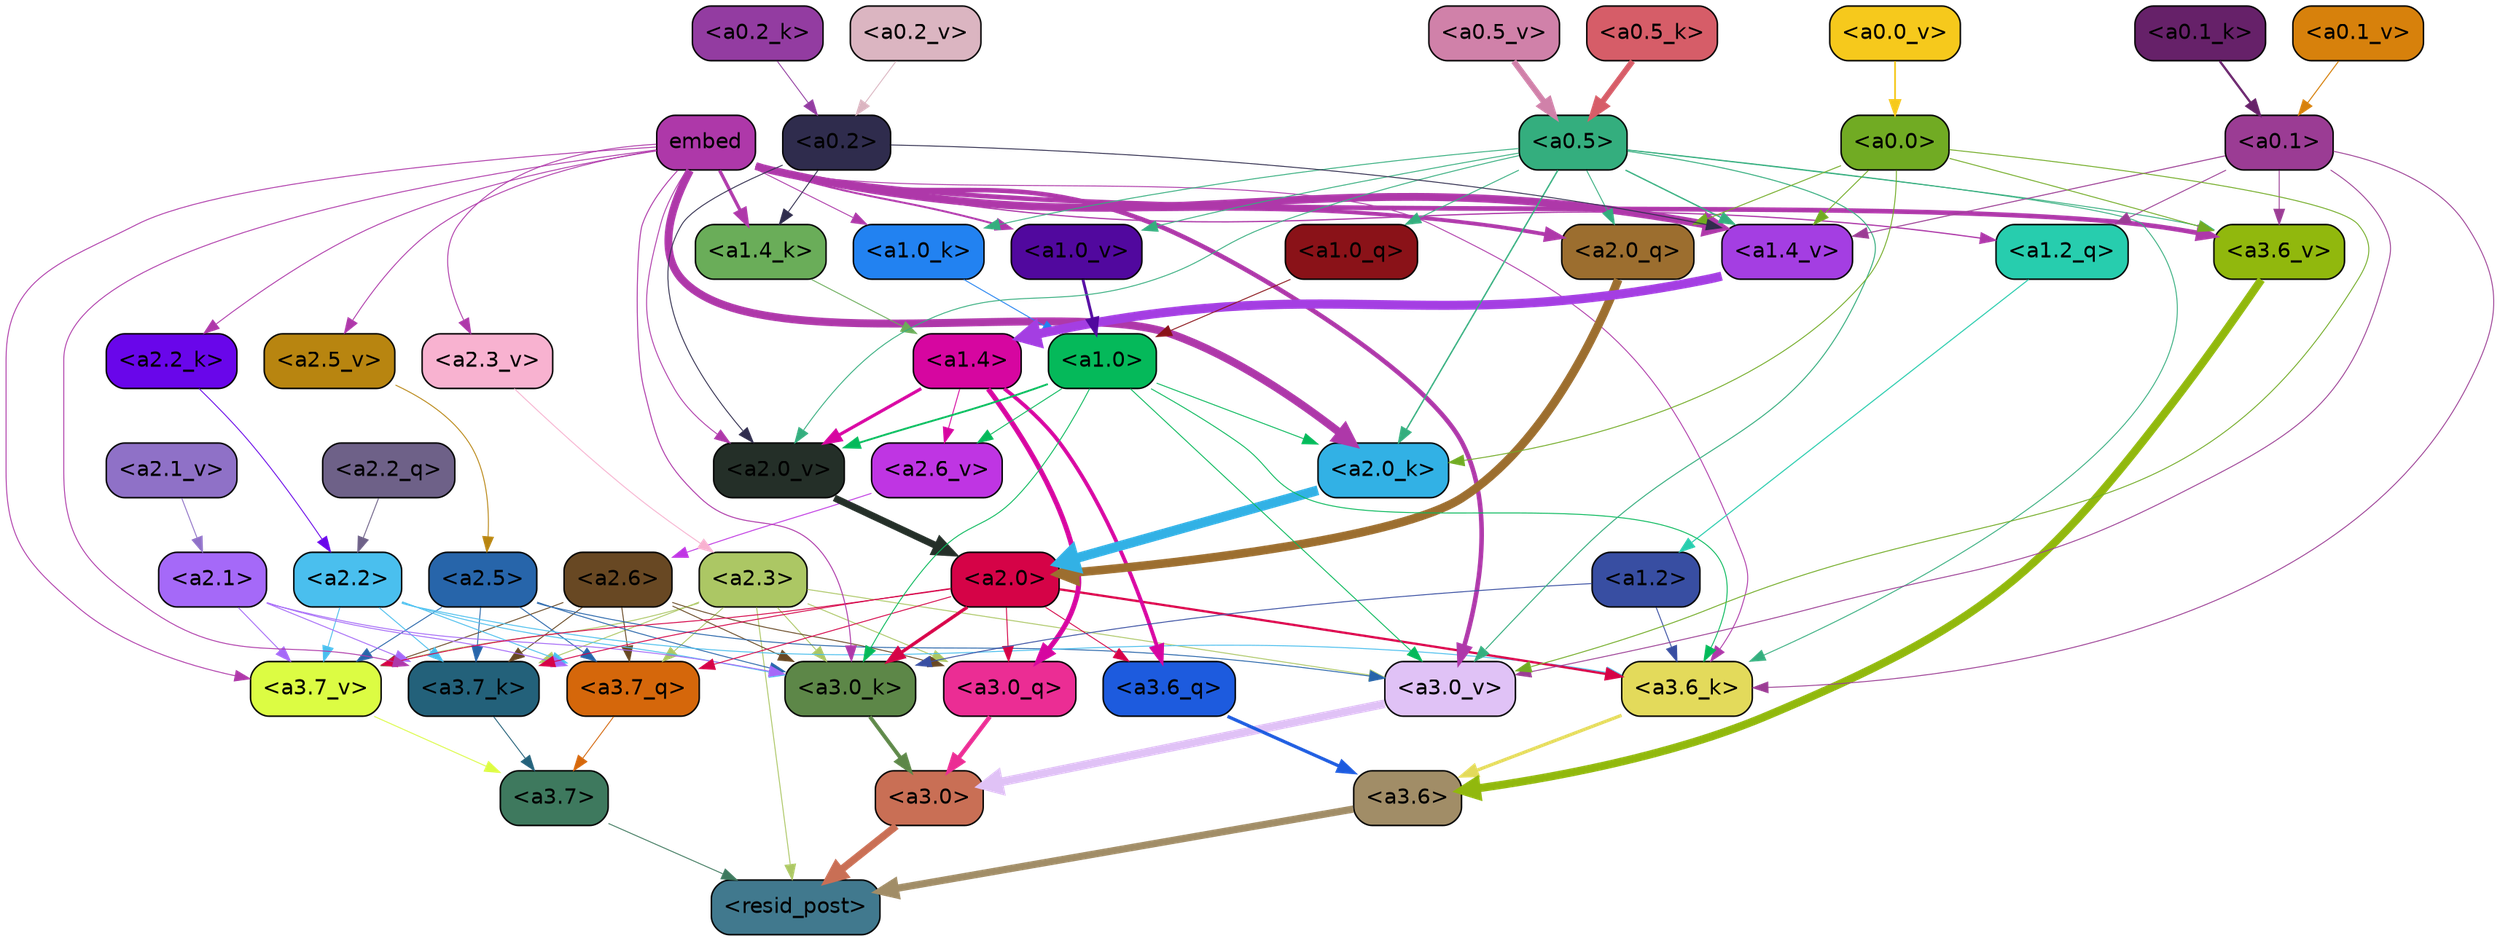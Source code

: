 strict digraph "" {
	graph [bgcolor=transparent,
		layout=dot,
		overlap=false,
		splines=true
	];
	"<a3.7>"	[color=black,
		fillcolor="#3e795e",
		fontname=Helvetica,
		shape=box,
		style="filled, rounded"];
	"<resid_post>"	[color=black,
		fillcolor="#41798e",
		fontname=Helvetica,
		shape=box,
		style="filled, rounded"];
	"<a3.7>" -> "<resid_post>"	[color="#3e795e",
		penwidth=0.6];
	"<a3.6>"	[color=black,
		fillcolor="#a18d67",
		fontname=Helvetica,
		shape=box,
		style="filled, rounded"];
	"<a3.6>" -> "<resid_post>"	[color="#a18d67",
		penwidth=4.7534414529800415];
	"<a3.0>"	[color=black,
		fillcolor="#c96f55",
		fontname=Helvetica,
		shape=box,
		style="filled, rounded"];
	"<a3.0>" -> "<resid_post>"	[color="#c96f55",
		penwidth=4.898576855659485];
	"<a2.3>"	[color=black,
		fillcolor="#acc764",
		fontname=Helvetica,
		shape=box,
		style="filled, rounded"];
	"<a2.3>" -> "<resid_post>"	[color="#acc764",
		penwidth=0.6];
	"<a3.7_q>"	[color=black,
		fillcolor="#d5670b",
		fontname=Helvetica,
		shape=box,
		style="filled, rounded"];
	"<a2.3>" -> "<a3.7_q>"	[color="#acc764",
		penwidth=0.6];
	"<a3.0_q>"	[color=black,
		fillcolor="#eb2d94",
		fontname=Helvetica,
		shape=box,
		style="filled, rounded"];
	"<a2.3>" -> "<a3.0_q>"	[color="#acc764",
		penwidth=0.6];
	"<a3.7_k>"	[color=black,
		fillcolor="#23617a",
		fontname=Helvetica,
		shape=box,
		style="filled, rounded"];
	"<a2.3>" -> "<a3.7_k>"	[color="#acc764",
		penwidth=0.6];
	"<a3.0_k>"	[color=black,
		fillcolor="#5d8748",
		fontname=Helvetica,
		shape=box,
		style="filled, rounded"];
	"<a2.3>" -> "<a3.0_k>"	[color="#acc764",
		penwidth=0.6];
	"<a3.7_v>"	[color=black,
		fillcolor="#dcfc43",
		fontname=Helvetica,
		shape=box,
		style="filled, rounded"];
	"<a2.3>" -> "<a3.7_v>"	[color="#acc764",
		penwidth=0.6];
	"<a3.0_v>"	[color=black,
		fillcolor="#e0c2f6",
		fontname=Helvetica,
		shape=box,
		style="filled, rounded"];
	"<a2.3>" -> "<a3.0_v>"	[color="#acc764",
		penwidth=0.6];
	"<a3.7_q>" -> "<a3.7>"	[color="#d5670b",
		penwidth=0.6];
	"<a3.6_q>"	[color=black,
		fillcolor="#1d5bde",
		fontname=Helvetica,
		shape=box,
		style="filled, rounded"];
	"<a3.6_q>" -> "<a3.6>"	[color="#1d5bde",
		penwidth=2.160832464694977];
	"<a3.0_q>" -> "<a3.0>"	[color="#eb2d94",
		penwidth=2.870753765106201];
	"<a3.7_k>" -> "<a3.7>"	[color="#23617a",
		penwidth=0.6];
	"<a3.6_k>"	[color=black,
		fillcolor="#e3da5b",
		fontname=Helvetica,
		shape=box,
		style="filled, rounded"];
	"<a3.6_k>" -> "<a3.6>"	[color="#e3da5b",
		penwidth=2.13908451795578];
	"<a3.0_k>" -> "<a3.0>"	[color="#5d8748",
		penwidth=2.520303964614868];
	"<a3.7_v>" -> "<a3.7>"	[color="#dcfc43",
		penwidth=0.6];
	"<a3.6_v>"	[color=black,
		fillcolor="#91b80d",
		fontname=Helvetica,
		shape=box,
		style="filled, rounded"];
	"<a3.6_v>" -> "<a3.6>"	[color="#91b80d",
		penwidth=5.297133803367615];
	"<a3.0_v>" -> "<a3.0>"	[color="#e0c2f6",
		penwidth=5.680712580680847];
	"<a2.6>"	[color=black,
		fillcolor="#684823",
		fontname=Helvetica,
		shape=box,
		style="filled, rounded"];
	"<a2.6>" -> "<a3.7_q>"	[color="#684823",
		penwidth=0.6];
	"<a2.6>" -> "<a3.0_q>"	[color="#684823",
		penwidth=0.6];
	"<a2.6>" -> "<a3.7_k>"	[color="#684823",
		penwidth=0.6];
	"<a2.6>" -> "<a3.0_k>"	[color="#684823",
		penwidth=0.6];
	"<a2.6>" -> "<a3.7_v>"	[color="#684823",
		penwidth=0.6];
	"<a2.5>"	[color=black,
		fillcolor="#2765aa",
		fontname=Helvetica,
		shape=box,
		style="filled, rounded"];
	"<a2.5>" -> "<a3.7_q>"	[color="#2765aa",
		penwidth=0.6];
	"<a2.5>" -> "<a3.7_k>"	[color="#2765aa",
		penwidth=0.6];
	"<a2.5>" -> "<a3.0_k>"	[color="#2765aa",
		penwidth=0.6];
	"<a2.5>" -> "<a3.7_v>"	[color="#2765aa",
		penwidth=0.6];
	"<a2.5>" -> "<a3.0_v>"	[color="#2765aa",
		penwidth=0.6];
	"<a2.2>"	[color=black,
		fillcolor="#4abfee",
		fontname=Helvetica,
		shape=box,
		style="filled, rounded"];
	"<a2.2>" -> "<a3.7_q>"	[color="#4abfee",
		penwidth=0.6];
	"<a2.2>" -> "<a3.7_k>"	[color="#4abfee",
		penwidth=0.6];
	"<a2.2>" -> "<a3.6_k>"	[color="#4abfee",
		penwidth=0.6];
	"<a2.2>" -> "<a3.0_k>"	[color="#4abfee",
		penwidth=0.6];
	"<a2.2>" -> "<a3.7_v>"	[color="#4abfee",
		penwidth=0.6];
	"<a2.1>"	[color=black,
		fillcolor="#a569f8",
		fontname=Helvetica,
		shape=box,
		style="filled, rounded"];
	"<a2.1>" -> "<a3.7_q>"	[color="#a569f8",
		penwidth=0.6];
	"<a2.1>" -> "<a3.7_k>"	[color="#a569f8",
		penwidth=0.6];
	"<a2.1>" -> "<a3.0_k>"	[color="#a569f8",
		penwidth=0.6];
	"<a2.1>" -> "<a3.7_v>"	[color="#a569f8",
		penwidth=0.6];
	"<a2.0>"	[color=black,
		fillcolor="#d50347",
		fontname=Helvetica,
		shape=box,
		style="filled, rounded"];
	"<a2.0>" -> "<a3.7_q>"	[color="#d50347",
		penwidth=0.6];
	"<a2.0>" -> "<a3.6_q>"	[color="#d50347",
		penwidth=0.6];
	"<a2.0>" -> "<a3.0_q>"	[color="#d50347",
		penwidth=0.6];
	"<a2.0>" -> "<a3.7_k>"	[color="#d50347",
		penwidth=0.6];
	"<a2.0>" -> "<a3.6_k>"	[color="#d50347",
		penwidth=1.4957321882247925];
	"<a2.0>" -> "<a3.0_k>"	[color="#d50347",
		penwidth=2.18752121925354];
	"<a2.0>" -> "<a3.7_v>"	[color="#d50347",
		penwidth=0.6];
	"<a1.4>"	[color=black,
		fillcolor="#d606a0",
		fontname=Helvetica,
		shape=box,
		style="filled, rounded"];
	"<a1.4>" -> "<a3.6_q>"	[color="#d606a0",
		penwidth=2.4829938411712646];
	"<a1.4>" -> "<a3.0_q>"	[color="#d606a0",
		penwidth=3.299744725227356];
	"<a2.6_v>"	[color=black,
		fillcolor="#bf35e3",
		fontname=Helvetica,
		shape=box,
		style="filled, rounded"];
	"<a1.4>" -> "<a2.6_v>"	[color="#d606a0",
		penwidth=0.6];
	"<a2.0_v>"	[color=black,
		fillcolor="#242f28",
		fontname=Helvetica,
		shape=box,
		style="filled, rounded"];
	"<a1.4>" -> "<a2.0_v>"	[color="#d606a0",
		penwidth=2.092592429369688];
	embed	[color=black,
		fillcolor="#ae38a9",
		fontname=Helvetica,
		shape=box,
		style="filled, rounded"];
	embed -> "<a3.7_k>"	[color="#ae38a9",
		penwidth=0.6];
	embed -> "<a3.6_k>"	[color="#ae38a9",
		penwidth=0.6];
	embed -> "<a3.0_k>"	[color="#ae38a9",
		penwidth=0.6394047290086746];
	embed -> "<a3.7_v>"	[color="#ae38a9",
		penwidth=0.6];
	embed -> "<a3.6_v>"	[color="#ae38a9",
		penwidth=3.067279100418091];
	embed -> "<a3.0_v>"	[color="#ae38a9",
		penwidth=3.0212591886520386];
	"<a2.0_q>"	[color=black,
		fillcolor="#9c6e2f",
		fontname=Helvetica,
		shape=box,
		style="filled, rounded"];
	embed -> "<a2.0_q>"	[color="#ae38a9",
		penwidth=2.5355080366134644];
	"<a2.2_k>"	[color=black,
		fillcolor="#6906ea",
		fontname=Helvetica,
		shape=box,
		style="filled, rounded"];
	embed -> "<a2.2_k>"	[color="#ae38a9",
		penwidth=0.6];
	"<a2.0_k>"	[color=black,
		fillcolor="#32b1e5",
		fontname=Helvetica,
		shape=box,
		style="filled, rounded"];
	embed -> "<a2.0_k>"	[color="#ae38a9",
		penwidth=5.2180726528167725];
	"<a2.5_v>"	[color=black,
		fillcolor="#b88510",
		fontname=Helvetica,
		shape=box,
		style="filled, rounded"];
	embed -> "<a2.5_v>"	[color="#ae38a9",
		penwidth=0.6];
	"<a2.3_v>"	[color=black,
		fillcolor="#f8b2d0",
		fontname=Helvetica,
		shape=box,
		style="filled, rounded"];
	embed -> "<a2.3_v>"	[color="#ae38a9",
		penwidth=0.6];
	embed -> "<a2.0_v>"	[color="#ae38a9",
		penwidth=0.6];
	"<a1.2_q>"	[color=black,
		fillcolor="#27cdae",
		fontname=Helvetica,
		shape=box,
		style="filled, rounded"];
	embed -> "<a1.2_q>"	[color="#ae38a9",
		penwidth=0.8094894886016846];
	"<a1.4_k>"	[color=black,
		fillcolor="#6aad59",
		fontname=Helvetica,
		shape=box,
		style="filled, rounded"];
	embed -> "<a1.4_k>"	[color="#ae38a9",
		penwidth=2.1732678413391113];
	"<a1.0_k>"	[color=black,
		fillcolor="#2282f1",
		fontname=Helvetica,
		shape=box,
		style="filled, rounded"];
	embed -> "<a1.0_k>"	[color="#ae38a9",
		penwidth=0.6];
	"<a1.4_v>"	[color=black,
		fillcolor="#a43ee2",
		fontname=Helvetica,
		shape=box,
		style="filled, rounded"];
	embed -> "<a1.4_v>"	[color="#ae38a9",
		penwidth=5.162249565124512];
	"<a1.0_v>"	[color=black,
		fillcolor="#51089e",
		fontname=Helvetica,
		shape=box,
		style="filled, rounded"];
	embed -> "<a1.0_v>"	[color="#ae38a9",
		penwidth=1.26457279920578];
	"<a1.2>"	[color=black,
		fillcolor="#384ea2",
		fontname=Helvetica,
		shape=box,
		style="filled, rounded"];
	"<a1.2>" -> "<a3.6_k>"	[color="#384ea2",
		penwidth=0.6];
	"<a1.2>" -> "<a3.0_k>"	[color="#384ea2",
		penwidth=0.6];
	"<a1.0>"	[color=black,
		fillcolor="#05b95a",
		fontname=Helvetica,
		shape=box,
		style="filled, rounded"];
	"<a1.0>" -> "<a3.6_k>"	[color="#05b95a",
		penwidth=0.6];
	"<a1.0>" -> "<a3.0_k>"	[color="#05b95a",
		penwidth=0.6];
	"<a1.0>" -> "<a3.0_v>"	[color="#05b95a",
		penwidth=0.6];
	"<a1.0>" -> "<a2.0_k>"	[color="#05b95a",
		penwidth=0.6];
	"<a1.0>" -> "<a2.6_v>"	[color="#05b95a",
		penwidth=0.6];
	"<a1.0>" -> "<a2.0_v>"	[color="#05b95a",
		penwidth=1.2132605910301208];
	"<a0.5>"	[color=black,
		fillcolor="#34ae7e",
		fontname=Helvetica,
		shape=box,
		style="filled, rounded"];
	"<a0.5>" -> "<a3.6_k>"	[color="#34ae7e",
		penwidth=0.6];
	"<a0.5>" -> "<a3.6_v>"	[color="#34ae7e",
		penwidth=0.6];
	"<a0.5>" -> "<a3.0_v>"	[color="#34ae7e",
		penwidth=0.648682102560997];
	"<a0.5>" -> "<a2.0_q>"	[color="#34ae7e",
		penwidth=0.6];
	"<a0.5>" -> "<a2.0_k>"	[color="#34ae7e",
		penwidth=0.9236047863960266];
	"<a0.5>" -> "<a2.0_v>"	[color="#34ae7e",
		penwidth=0.6];
	"<a1.0_q>"	[color=black,
		fillcolor="#8a1218",
		fontname=Helvetica,
		shape=box,
		style="filled, rounded"];
	"<a0.5>" -> "<a1.0_q>"	[color="#34ae7e",
		penwidth=0.6];
	"<a0.5>" -> "<a1.0_k>"	[color="#34ae7e",
		penwidth=0.6];
	"<a0.5>" -> "<a1.4_v>"	[color="#34ae7e",
		penwidth=0.8783596754074097];
	"<a0.5>" -> "<a1.0_v>"	[color="#34ae7e",
		penwidth=0.6];
	"<a0.1>"	[color=black,
		fillcolor="#9b3c94",
		fontname=Helvetica,
		shape=box,
		style="filled, rounded"];
	"<a0.1>" -> "<a3.6_k>"	[color="#9b3c94",
		penwidth=0.6];
	"<a0.1>" -> "<a3.6_v>"	[color="#9b3c94",
		penwidth=0.6];
	"<a0.1>" -> "<a3.0_v>"	[color="#9b3c94",
		penwidth=0.6];
	"<a0.1>" -> "<a1.2_q>"	[color="#9b3c94",
		penwidth=0.6];
	"<a0.1>" -> "<a1.4_v>"	[color="#9b3c94",
		penwidth=0.6490728855133057];
	"<a0.0>"	[color=black,
		fillcolor="#71ab23",
		fontname=Helvetica,
		shape=box,
		style="filled, rounded"];
	"<a0.0>" -> "<a3.6_v>"	[color="#71ab23",
		penwidth=0.6];
	"<a0.0>" -> "<a3.0_v>"	[color="#71ab23",
		penwidth=0.6];
	"<a0.0>" -> "<a2.0_q>"	[color="#71ab23",
		penwidth=0.6];
	"<a0.0>" -> "<a2.0_k>"	[color="#71ab23",
		penwidth=0.6];
	"<a0.0>" -> "<a1.4_v>"	[color="#71ab23",
		penwidth=0.6];
	"<a2.2_q>"	[color=black,
		fillcolor="#6e6188",
		fontname=Helvetica,
		shape=box,
		style="filled, rounded"];
	"<a2.2_q>" -> "<a2.2>"	[color="#6e6188",
		penwidth=0.6];
	"<a2.0_q>" -> "<a2.0>"	[color="#9c6e2f",
		penwidth=5.681910276412964];
	"<a2.2_k>" -> "<a2.2>"	[color="#6906ea",
		penwidth=0.6];
	"<a2.0_k>" -> "<a2.0>"	[color="#32b1e5",
		penwidth=6.447777509689331];
	"<a2.6_v>" -> "<a2.6>"	[color="#bf35e3",
		penwidth=0.6];
	"<a2.5_v>" -> "<a2.5>"	[color="#b88510",
		penwidth=0.6];
	"<a2.3_v>" -> "<a2.3>"	[color="#f8b2d0",
		penwidth=0.6];
	"<a2.1_v>"	[color=black,
		fillcolor="#8f71c7",
		fontname=Helvetica,
		shape=box,
		style="filled, rounded"];
	"<a2.1_v>" -> "<a2.1>"	[color="#8f71c7",
		penwidth=0.6];
	"<a2.0_v>" -> "<a2.0>"	[color="#242f28",
		penwidth=4.5695202350616455];
	"<a0.2>"	[color=black,
		fillcolor="#2f2c4d",
		fontname=Helvetica,
		shape=box,
		style="filled, rounded"];
	"<a0.2>" -> "<a2.0_v>"	[color="#2f2c4d",
		penwidth=0.6];
	"<a0.2>" -> "<a1.4_k>"	[color="#2f2c4d",
		penwidth=0.6];
	"<a0.2>" -> "<a1.4_v>"	[color="#2f2c4d",
		penwidth=0.6];
	"<a1.2_q>" -> "<a1.2>"	[color="#27cdae",
		penwidth=0.6769798994064331];
	"<a1.0_q>" -> "<a1.0>"	[color="#8a1218",
		penwidth=0.6];
	"<a1.4_k>" -> "<a1.4>"	[color="#6aad59",
		penwidth=0.6];
	"<a1.0_k>" -> "<a1.0>"	[color="#2282f1",
		penwidth=0.6];
	"<a1.4_v>" -> "<a1.4>"	[color="#a43ee2",
		penwidth=6.016597509384155];
	"<a1.0_v>" -> "<a1.0>"	[color="#51089e",
		penwidth=1.8562973737716675];
	"<a0.5_k>"	[color=black,
		fillcolor="#d65d68",
		fontname=Helvetica,
		shape=box,
		style="filled, rounded"];
	"<a0.5_k>" -> "<a0.5>"	[color="#d65d68",
		penwidth=3.7953722774982452];
	"<a0.2_k>"	[color=black,
		fillcolor="#933ca1",
		fontname=Helvetica,
		shape=box,
		style="filled, rounded"];
	"<a0.2_k>" -> "<a0.2>"	[color="#933ca1",
		penwidth=0.6];
	"<a0.1_k>"	[color=black,
		fillcolor="#662169",
		fontname=Helvetica,
		shape=box,
		style="filled, rounded"];
	"<a0.1_k>" -> "<a0.1>"	[color="#662169",
		penwidth=1.483607530593872];
	"<a0.5_v>"	[color=black,
		fillcolor="#d081a9",
		fontname=Helvetica,
		shape=box,
		style="filled, rounded"];
	"<a0.5_v>" -> "<a0.5>"	[color="#d081a9",
		penwidth=3.805475652217865];
	"<a0.2_v>"	[color=black,
		fillcolor="#dbb5c1",
		fontname=Helvetica,
		shape=box,
		style="filled, rounded"];
	"<a0.2_v>" -> "<a0.2>"	[color="#dbb5c1",
		penwidth=0.6];
	"<a0.1_v>"	[color=black,
		fillcolor="#d7810c",
		fontname=Helvetica,
		shape=box,
		style="filled, rounded"];
	"<a0.1_v>" -> "<a0.1>"	[color="#d7810c",
		penwidth=0.6855120658874512];
	"<a0.0_v>"	[color=black,
		fillcolor="#f6c91c",
		fontname=Helvetica,
		shape=box,
		style="filled, rounded"];
	"<a0.0_v>" -> "<a0.0>"	[color="#f6c91c",
		penwidth=1.1353182792663574];
}
